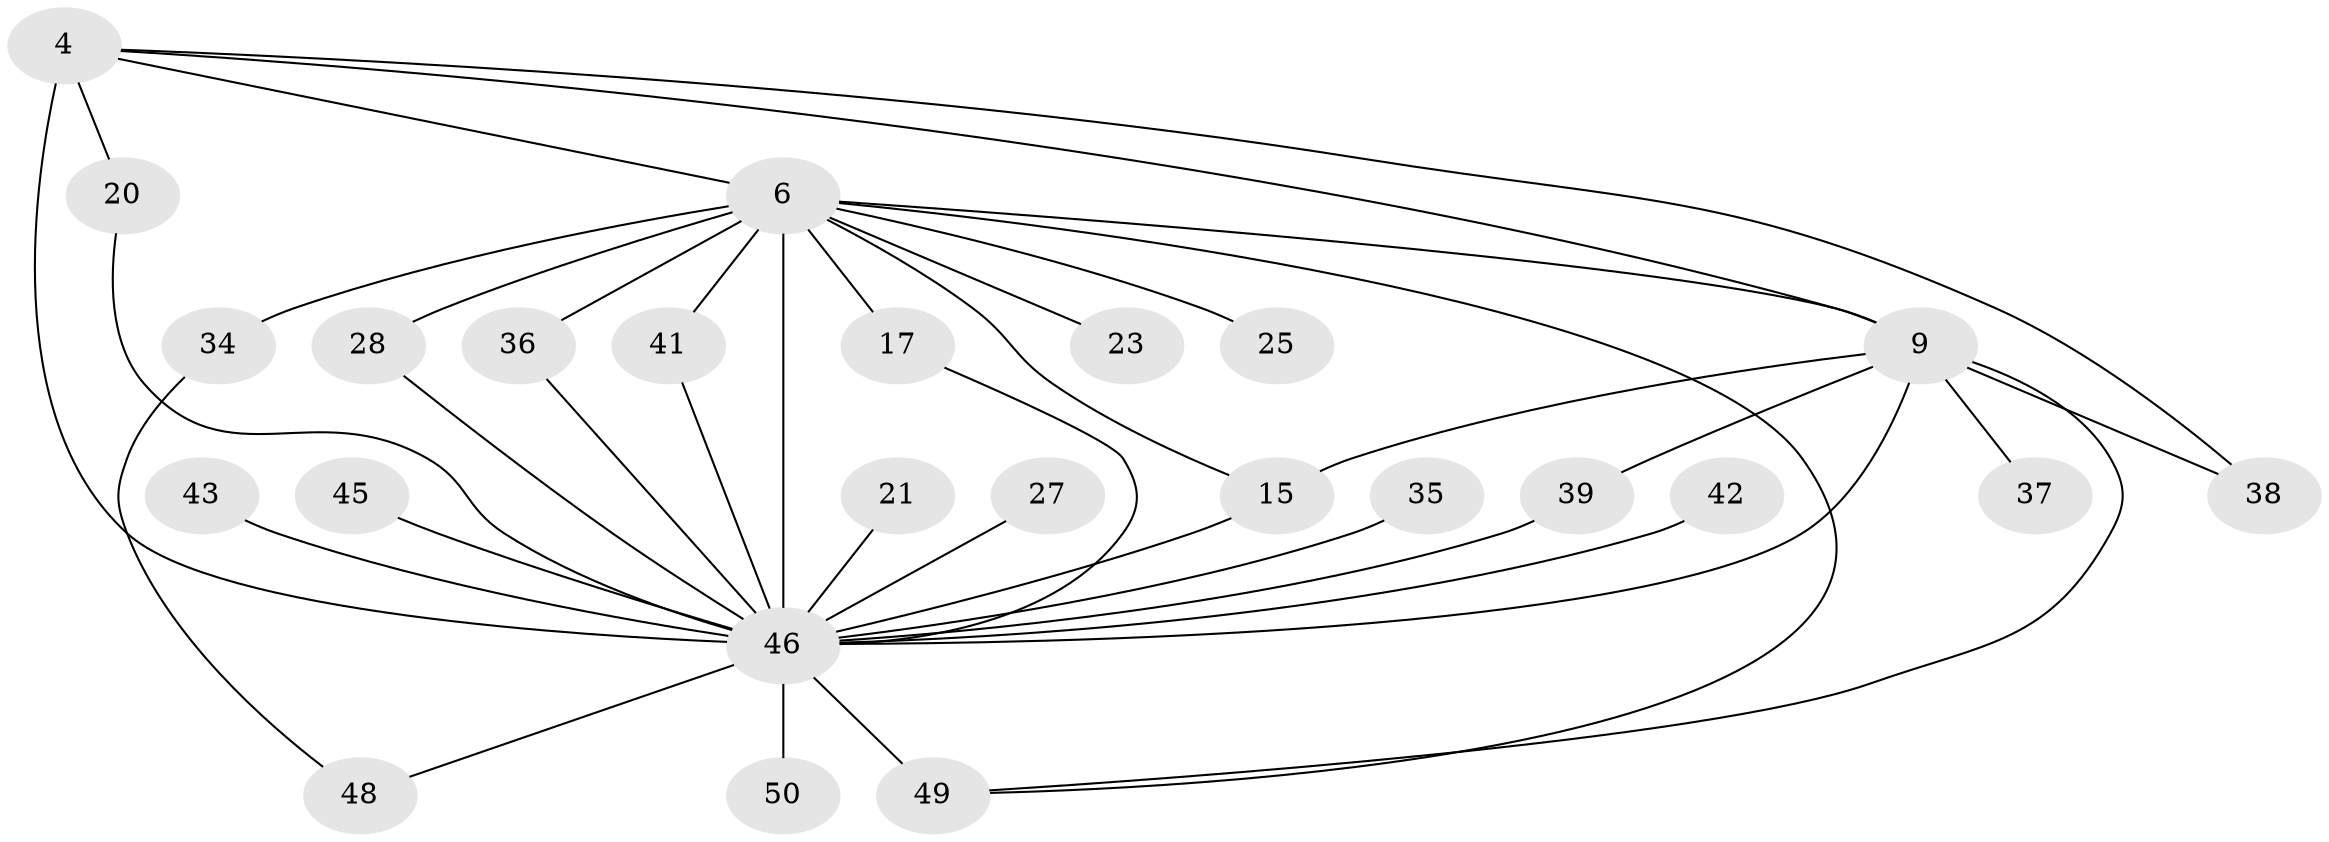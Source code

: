 // original degree distribution, {18: 0.02, 11: 0.04, 16: 0.06, 14: 0.04, 17: 0.02, 15: 0.02, 4: 0.1, 3: 0.16, 2: 0.52, 6: 0.02}
// Generated by graph-tools (version 1.1) at 2025/45/03/09/25 04:45:25]
// undirected, 25 vertices, 39 edges
graph export_dot {
graph [start="1"]
  node [color=gray90,style=filled];
  4 [super="+2"];
  6 [super="+3"];
  9 [super="+5"];
  15 [super="+14"];
  17;
  20;
  21;
  23;
  25;
  27;
  28;
  34;
  35;
  36 [super="+24"];
  37;
  38;
  39;
  41;
  42;
  43;
  45;
  46 [super="+44+10+32"];
  48;
  49 [super="+19+47+13+33"];
  50 [super="+40"];
  4 -- 6 [weight=4];
  4 -- 9 [weight=4];
  4 -- 38;
  4 -- 20;
  4 -- 46 [weight=10];
  6 -- 9 [weight=4];
  6 -- 23 [weight=2];
  6 -- 25 [weight=2];
  6 -- 34 [weight=2];
  6 -- 41;
  6 -- 36;
  6 -- 17;
  6 -- 28;
  6 -- 46 [weight=10];
  6 -- 49;
  6 -- 15 [weight=2];
  9 -- 37 [weight=2];
  9 -- 38;
  9 -- 39;
  9 -- 46 [weight=11];
  9 -- 49 [weight=2];
  9 -- 15;
  15 -- 46;
  17 -- 46;
  20 -- 46;
  21 -- 46 [weight=2];
  27 -- 46 [weight=2];
  28 -- 46;
  34 -- 48;
  35 -- 46 [weight=2];
  36 -- 46;
  39 -- 46;
  41 -- 46;
  42 -- 46 [weight=2];
  43 -- 46 [weight=2];
  45 -- 46 [weight=2];
  46 -- 50 [weight=4];
  46 -- 48;
  46 -- 49 [weight=5];
}
